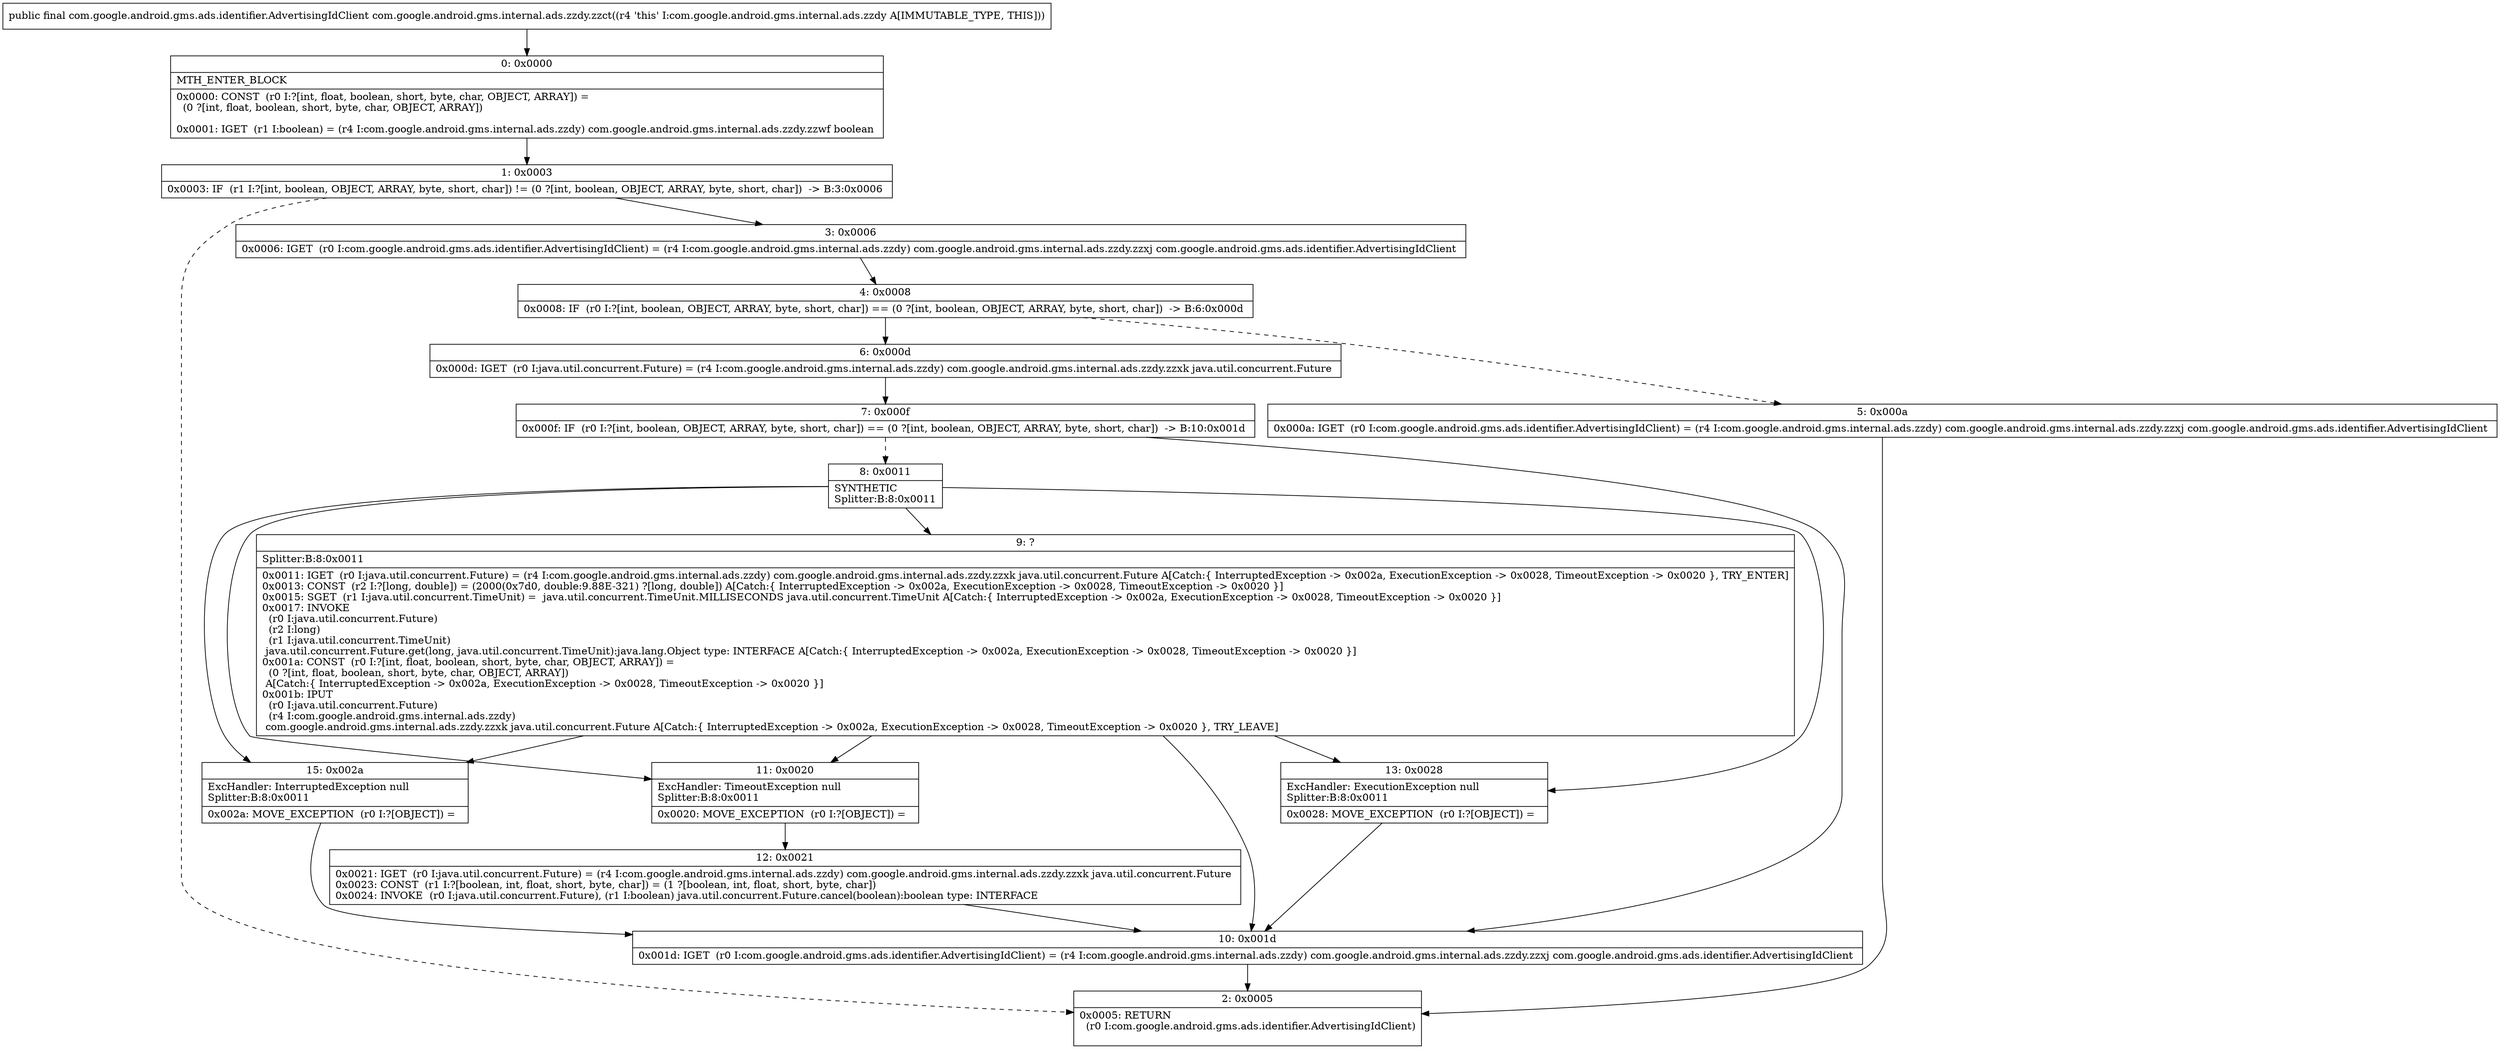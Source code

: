 digraph "CFG forcom.google.android.gms.internal.ads.zzdy.zzct()Lcom\/google\/android\/gms\/ads\/identifier\/AdvertisingIdClient;" {
Node_0 [shape=record,label="{0\:\ 0x0000|MTH_ENTER_BLOCK\l|0x0000: CONST  (r0 I:?[int, float, boolean, short, byte, char, OBJECT, ARRAY]) = \l  (0 ?[int, float, boolean, short, byte, char, OBJECT, ARRAY])\l \l0x0001: IGET  (r1 I:boolean) = (r4 I:com.google.android.gms.internal.ads.zzdy) com.google.android.gms.internal.ads.zzdy.zzwf boolean \l}"];
Node_1 [shape=record,label="{1\:\ 0x0003|0x0003: IF  (r1 I:?[int, boolean, OBJECT, ARRAY, byte, short, char]) != (0 ?[int, boolean, OBJECT, ARRAY, byte, short, char])  \-\> B:3:0x0006 \l}"];
Node_2 [shape=record,label="{2\:\ 0x0005|0x0005: RETURN  \l  (r0 I:com.google.android.gms.ads.identifier.AdvertisingIdClient)\l \l}"];
Node_3 [shape=record,label="{3\:\ 0x0006|0x0006: IGET  (r0 I:com.google.android.gms.ads.identifier.AdvertisingIdClient) = (r4 I:com.google.android.gms.internal.ads.zzdy) com.google.android.gms.internal.ads.zzdy.zzxj com.google.android.gms.ads.identifier.AdvertisingIdClient \l}"];
Node_4 [shape=record,label="{4\:\ 0x0008|0x0008: IF  (r0 I:?[int, boolean, OBJECT, ARRAY, byte, short, char]) == (0 ?[int, boolean, OBJECT, ARRAY, byte, short, char])  \-\> B:6:0x000d \l}"];
Node_5 [shape=record,label="{5\:\ 0x000a|0x000a: IGET  (r0 I:com.google.android.gms.ads.identifier.AdvertisingIdClient) = (r4 I:com.google.android.gms.internal.ads.zzdy) com.google.android.gms.internal.ads.zzdy.zzxj com.google.android.gms.ads.identifier.AdvertisingIdClient \l}"];
Node_6 [shape=record,label="{6\:\ 0x000d|0x000d: IGET  (r0 I:java.util.concurrent.Future) = (r4 I:com.google.android.gms.internal.ads.zzdy) com.google.android.gms.internal.ads.zzdy.zzxk java.util.concurrent.Future \l}"];
Node_7 [shape=record,label="{7\:\ 0x000f|0x000f: IF  (r0 I:?[int, boolean, OBJECT, ARRAY, byte, short, char]) == (0 ?[int, boolean, OBJECT, ARRAY, byte, short, char])  \-\> B:10:0x001d \l}"];
Node_8 [shape=record,label="{8\:\ 0x0011|SYNTHETIC\lSplitter:B:8:0x0011\l}"];
Node_9 [shape=record,label="{9\:\ ?|Splitter:B:8:0x0011\l|0x0011: IGET  (r0 I:java.util.concurrent.Future) = (r4 I:com.google.android.gms.internal.ads.zzdy) com.google.android.gms.internal.ads.zzdy.zzxk java.util.concurrent.Future A[Catch:\{ InterruptedException \-\> 0x002a, ExecutionException \-\> 0x0028, TimeoutException \-\> 0x0020 \}, TRY_ENTER]\l0x0013: CONST  (r2 I:?[long, double]) = (2000(0x7d0, double:9.88E\-321) ?[long, double]) A[Catch:\{ InterruptedException \-\> 0x002a, ExecutionException \-\> 0x0028, TimeoutException \-\> 0x0020 \}]\l0x0015: SGET  (r1 I:java.util.concurrent.TimeUnit) =  java.util.concurrent.TimeUnit.MILLISECONDS java.util.concurrent.TimeUnit A[Catch:\{ InterruptedException \-\> 0x002a, ExecutionException \-\> 0x0028, TimeoutException \-\> 0x0020 \}]\l0x0017: INVOKE  \l  (r0 I:java.util.concurrent.Future)\l  (r2 I:long)\l  (r1 I:java.util.concurrent.TimeUnit)\l java.util.concurrent.Future.get(long, java.util.concurrent.TimeUnit):java.lang.Object type: INTERFACE A[Catch:\{ InterruptedException \-\> 0x002a, ExecutionException \-\> 0x0028, TimeoutException \-\> 0x0020 \}]\l0x001a: CONST  (r0 I:?[int, float, boolean, short, byte, char, OBJECT, ARRAY]) = \l  (0 ?[int, float, boolean, short, byte, char, OBJECT, ARRAY])\l A[Catch:\{ InterruptedException \-\> 0x002a, ExecutionException \-\> 0x0028, TimeoutException \-\> 0x0020 \}]\l0x001b: IPUT  \l  (r0 I:java.util.concurrent.Future)\l  (r4 I:com.google.android.gms.internal.ads.zzdy)\l com.google.android.gms.internal.ads.zzdy.zzxk java.util.concurrent.Future A[Catch:\{ InterruptedException \-\> 0x002a, ExecutionException \-\> 0x0028, TimeoutException \-\> 0x0020 \}, TRY_LEAVE]\l}"];
Node_10 [shape=record,label="{10\:\ 0x001d|0x001d: IGET  (r0 I:com.google.android.gms.ads.identifier.AdvertisingIdClient) = (r4 I:com.google.android.gms.internal.ads.zzdy) com.google.android.gms.internal.ads.zzdy.zzxj com.google.android.gms.ads.identifier.AdvertisingIdClient \l}"];
Node_11 [shape=record,label="{11\:\ 0x0020|ExcHandler: TimeoutException null\lSplitter:B:8:0x0011\l|0x0020: MOVE_EXCEPTION  (r0 I:?[OBJECT]) =  \l}"];
Node_12 [shape=record,label="{12\:\ 0x0021|0x0021: IGET  (r0 I:java.util.concurrent.Future) = (r4 I:com.google.android.gms.internal.ads.zzdy) com.google.android.gms.internal.ads.zzdy.zzxk java.util.concurrent.Future \l0x0023: CONST  (r1 I:?[boolean, int, float, short, byte, char]) = (1 ?[boolean, int, float, short, byte, char]) \l0x0024: INVOKE  (r0 I:java.util.concurrent.Future), (r1 I:boolean) java.util.concurrent.Future.cancel(boolean):boolean type: INTERFACE \l}"];
Node_13 [shape=record,label="{13\:\ 0x0028|ExcHandler: ExecutionException null\lSplitter:B:8:0x0011\l|0x0028: MOVE_EXCEPTION  (r0 I:?[OBJECT]) =  \l}"];
Node_15 [shape=record,label="{15\:\ 0x002a|ExcHandler: InterruptedException null\lSplitter:B:8:0x0011\l|0x002a: MOVE_EXCEPTION  (r0 I:?[OBJECT]) =  \l}"];
MethodNode[shape=record,label="{public final com.google.android.gms.ads.identifier.AdvertisingIdClient com.google.android.gms.internal.ads.zzdy.zzct((r4 'this' I:com.google.android.gms.internal.ads.zzdy A[IMMUTABLE_TYPE, THIS])) }"];
MethodNode -> Node_0;
Node_0 -> Node_1;
Node_1 -> Node_2[style=dashed];
Node_1 -> Node_3;
Node_3 -> Node_4;
Node_4 -> Node_5[style=dashed];
Node_4 -> Node_6;
Node_5 -> Node_2;
Node_6 -> Node_7;
Node_7 -> Node_8[style=dashed];
Node_7 -> Node_10;
Node_8 -> Node_9;
Node_8 -> Node_15;
Node_8 -> Node_13;
Node_8 -> Node_11;
Node_9 -> Node_10;
Node_9 -> Node_15;
Node_9 -> Node_13;
Node_9 -> Node_11;
Node_10 -> Node_2;
Node_11 -> Node_12;
Node_12 -> Node_10;
Node_13 -> Node_10;
Node_15 -> Node_10;
}

